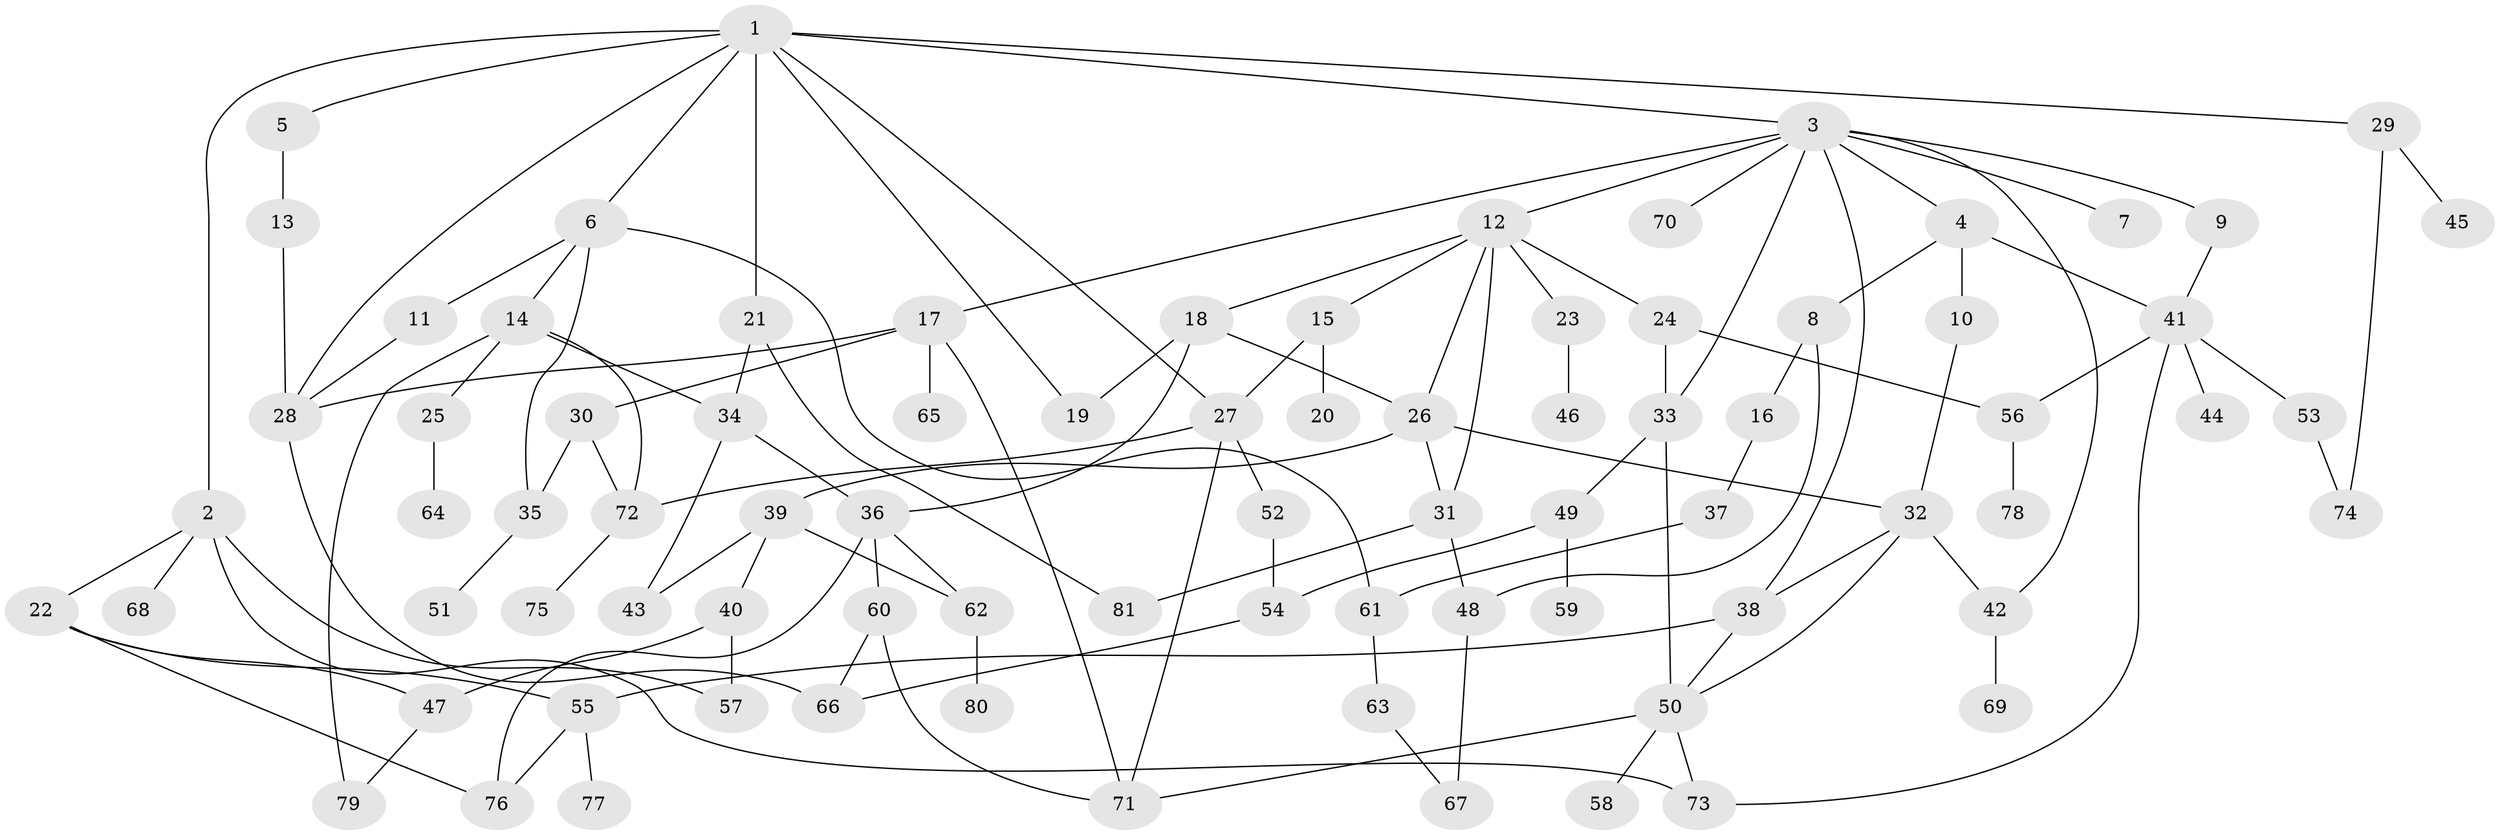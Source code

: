// Generated by graph-tools (version 1.1) at 2025/00/03/09/25 03:00:58]
// undirected, 81 vertices, 121 edges
graph export_dot {
graph [start="1"]
  node [color=gray90,style=filled];
  1;
  2;
  3;
  4;
  5;
  6;
  7;
  8;
  9;
  10;
  11;
  12;
  13;
  14;
  15;
  16;
  17;
  18;
  19;
  20;
  21;
  22;
  23;
  24;
  25;
  26;
  27;
  28;
  29;
  30;
  31;
  32;
  33;
  34;
  35;
  36;
  37;
  38;
  39;
  40;
  41;
  42;
  43;
  44;
  45;
  46;
  47;
  48;
  49;
  50;
  51;
  52;
  53;
  54;
  55;
  56;
  57;
  58;
  59;
  60;
  61;
  62;
  63;
  64;
  65;
  66;
  67;
  68;
  69;
  70;
  71;
  72;
  73;
  74;
  75;
  76;
  77;
  78;
  79;
  80;
  81;
  1 -- 2;
  1 -- 3;
  1 -- 5;
  1 -- 6;
  1 -- 19;
  1 -- 21;
  1 -- 27;
  1 -- 28;
  1 -- 29;
  2 -- 22;
  2 -- 57;
  2 -- 68;
  2 -- 73;
  3 -- 4;
  3 -- 7;
  3 -- 9;
  3 -- 12;
  3 -- 17;
  3 -- 33;
  3 -- 38;
  3 -- 42;
  3 -- 70;
  4 -- 8;
  4 -- 10;
  4 -- 41;
  5 -- 13;
  6 -- 11;
  6 -- 14;
  6 -- 35;
  6 -- 61;
  8 -- 16;
  8 -- 48;
  9 -- 41;
  10 -- 32;
  11 -- 28;
  12 -- 15;
  12 -- 18;
  12 -- 23;
  12 -- 24;
  12 -- 31;
  12 -- 26;
  13 -- 28;
  14 -- 25;
  14 -- 34;
  14 -- 72;
  14 -- 79;
  15 -- 20;
  15 -- 27;
  16 -- 37;
  17 -- 30;
  17 -- 65;
  17 -- 71;
  17 -- 28;
  18 -- 26;
  18 -- 19;
  18 -- 36;
  21 -- 81;
  21 -- 34;
  22 -- 55;
  22 -- 47;
  22 -- 76;
  23 -- 46;
  24 -- 56;
  24 -- 33;
  25 -- 64;
  26 -- 32;
  26 -- 39;
  26 -- 31;
  27 -- 52;
  27 -- 72;
  27 -- 71;
  28 -- 66;
  29 -- 45;
  29 -- 74;
  30 -- 72;
  30 -- 35;
  31 -- 48;
  31 -- 81;
  32 -- 50;
  32 -- 42;
  32 -- 38;
  33 -- 49;
  33 -- 50;
  34 -- 36;
  34 -- 43;
  35 -- 51;
  36 -- 60;
  36 -- 62;
  36 -- 76;
  37 -- 61;
  38 -- 50;
  38 -- 55;
  39 -- 40;
  39 -- 43;
  39 -- 62;
  40 -- 47;
  40 -- 57;
  41 -- 44;
  41 -- 53;
  41 -- 73;
  41 -- 56;
  42 -- 69;
  47 -- 79;
  48 -- 67;
  49 -- 59;
  49 -- 54;
  50 -- 58;
  50 -- 71;
  50 -- 73;
  52 -- 54;
  53 -- 74;
  54 -- 66;
  55 -- 77;
  55 -- 76;
  56 -- 78;
  60 -- 66;
  60 -- 71;
  61 -- 63;
  62 -- 80;
  63 -- 67;
  72 -- 75;
}
